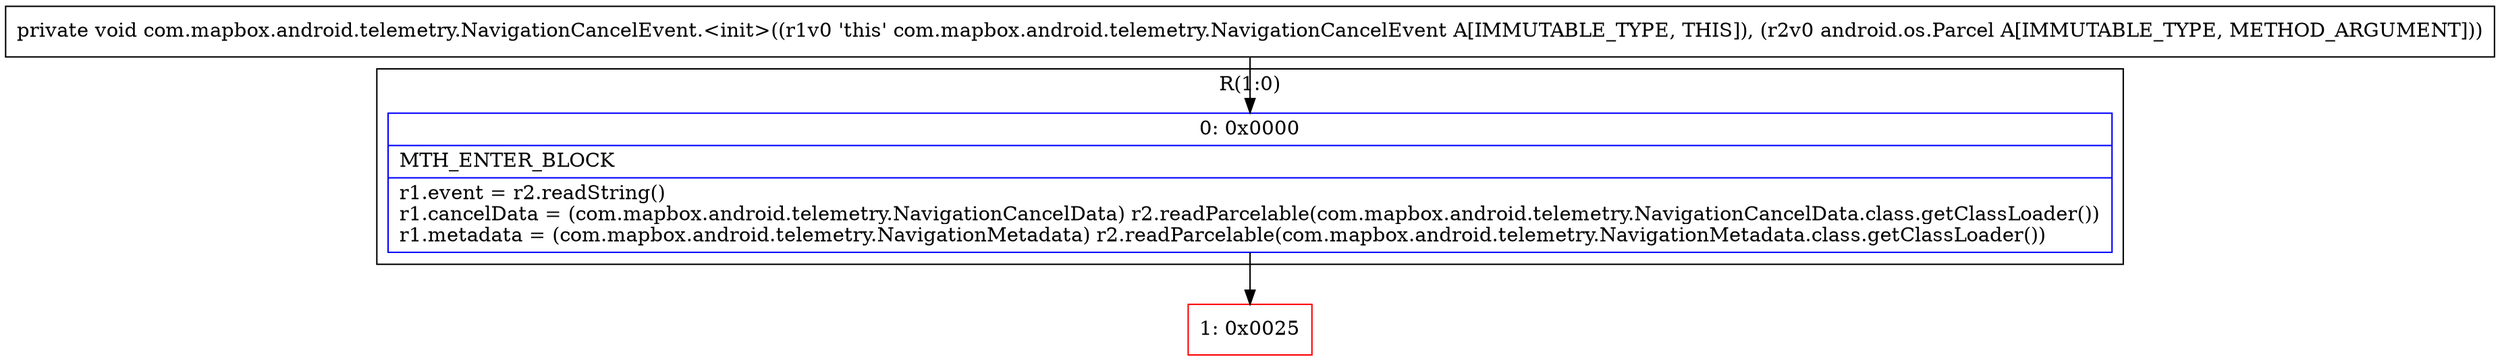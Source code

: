 digraph "CFG forcom.mapbox.android.telemetry.NavigationCancelEvent.\<init\>(Landroid\/os\/Parcel;)V" {
subgraph cluster_Region_702998064 {
label = "R(1:0)";
node [shape=record,color=blue];
Node_0 [shape=record,label="{0\:\ 0x0000|MTH_ENTER_BLOCK\l|r1.event = r2.readString()\lr1.cancelData = (com.mapbox.android.telemetry.NavigationCancelData) r2.readParcelable(com.mapbox.android.telemetry.NavigationCancelData.class.getClassLoader())\lr1.metadata = (com.mapbox.android.telemetry.NavigationMetadata) r2.readParcelable(com.mapbox.android.telemetry.NavigationMetadata.class.getClassLoader())\l}"];
}
Node_1 [shape=record,color=red,label="{1\:\ 0x0025}"];
MethodNode[shape=record,label="{private void com.mapbox.android.telemetry.NavigationCancelEvent.\<init\>((r1v0 'this' com.mapbox.android.telemetry.NavigationCancelEvent A[IMMUTABLE_TYPE, THIS]), (r2v0 android.os.Parcel A[IMMUTABLE_TYPE, METHOD_ARGUMENT])) }"];
MethodNode -> Node_0;
Node_0 -> Node_1;
}

